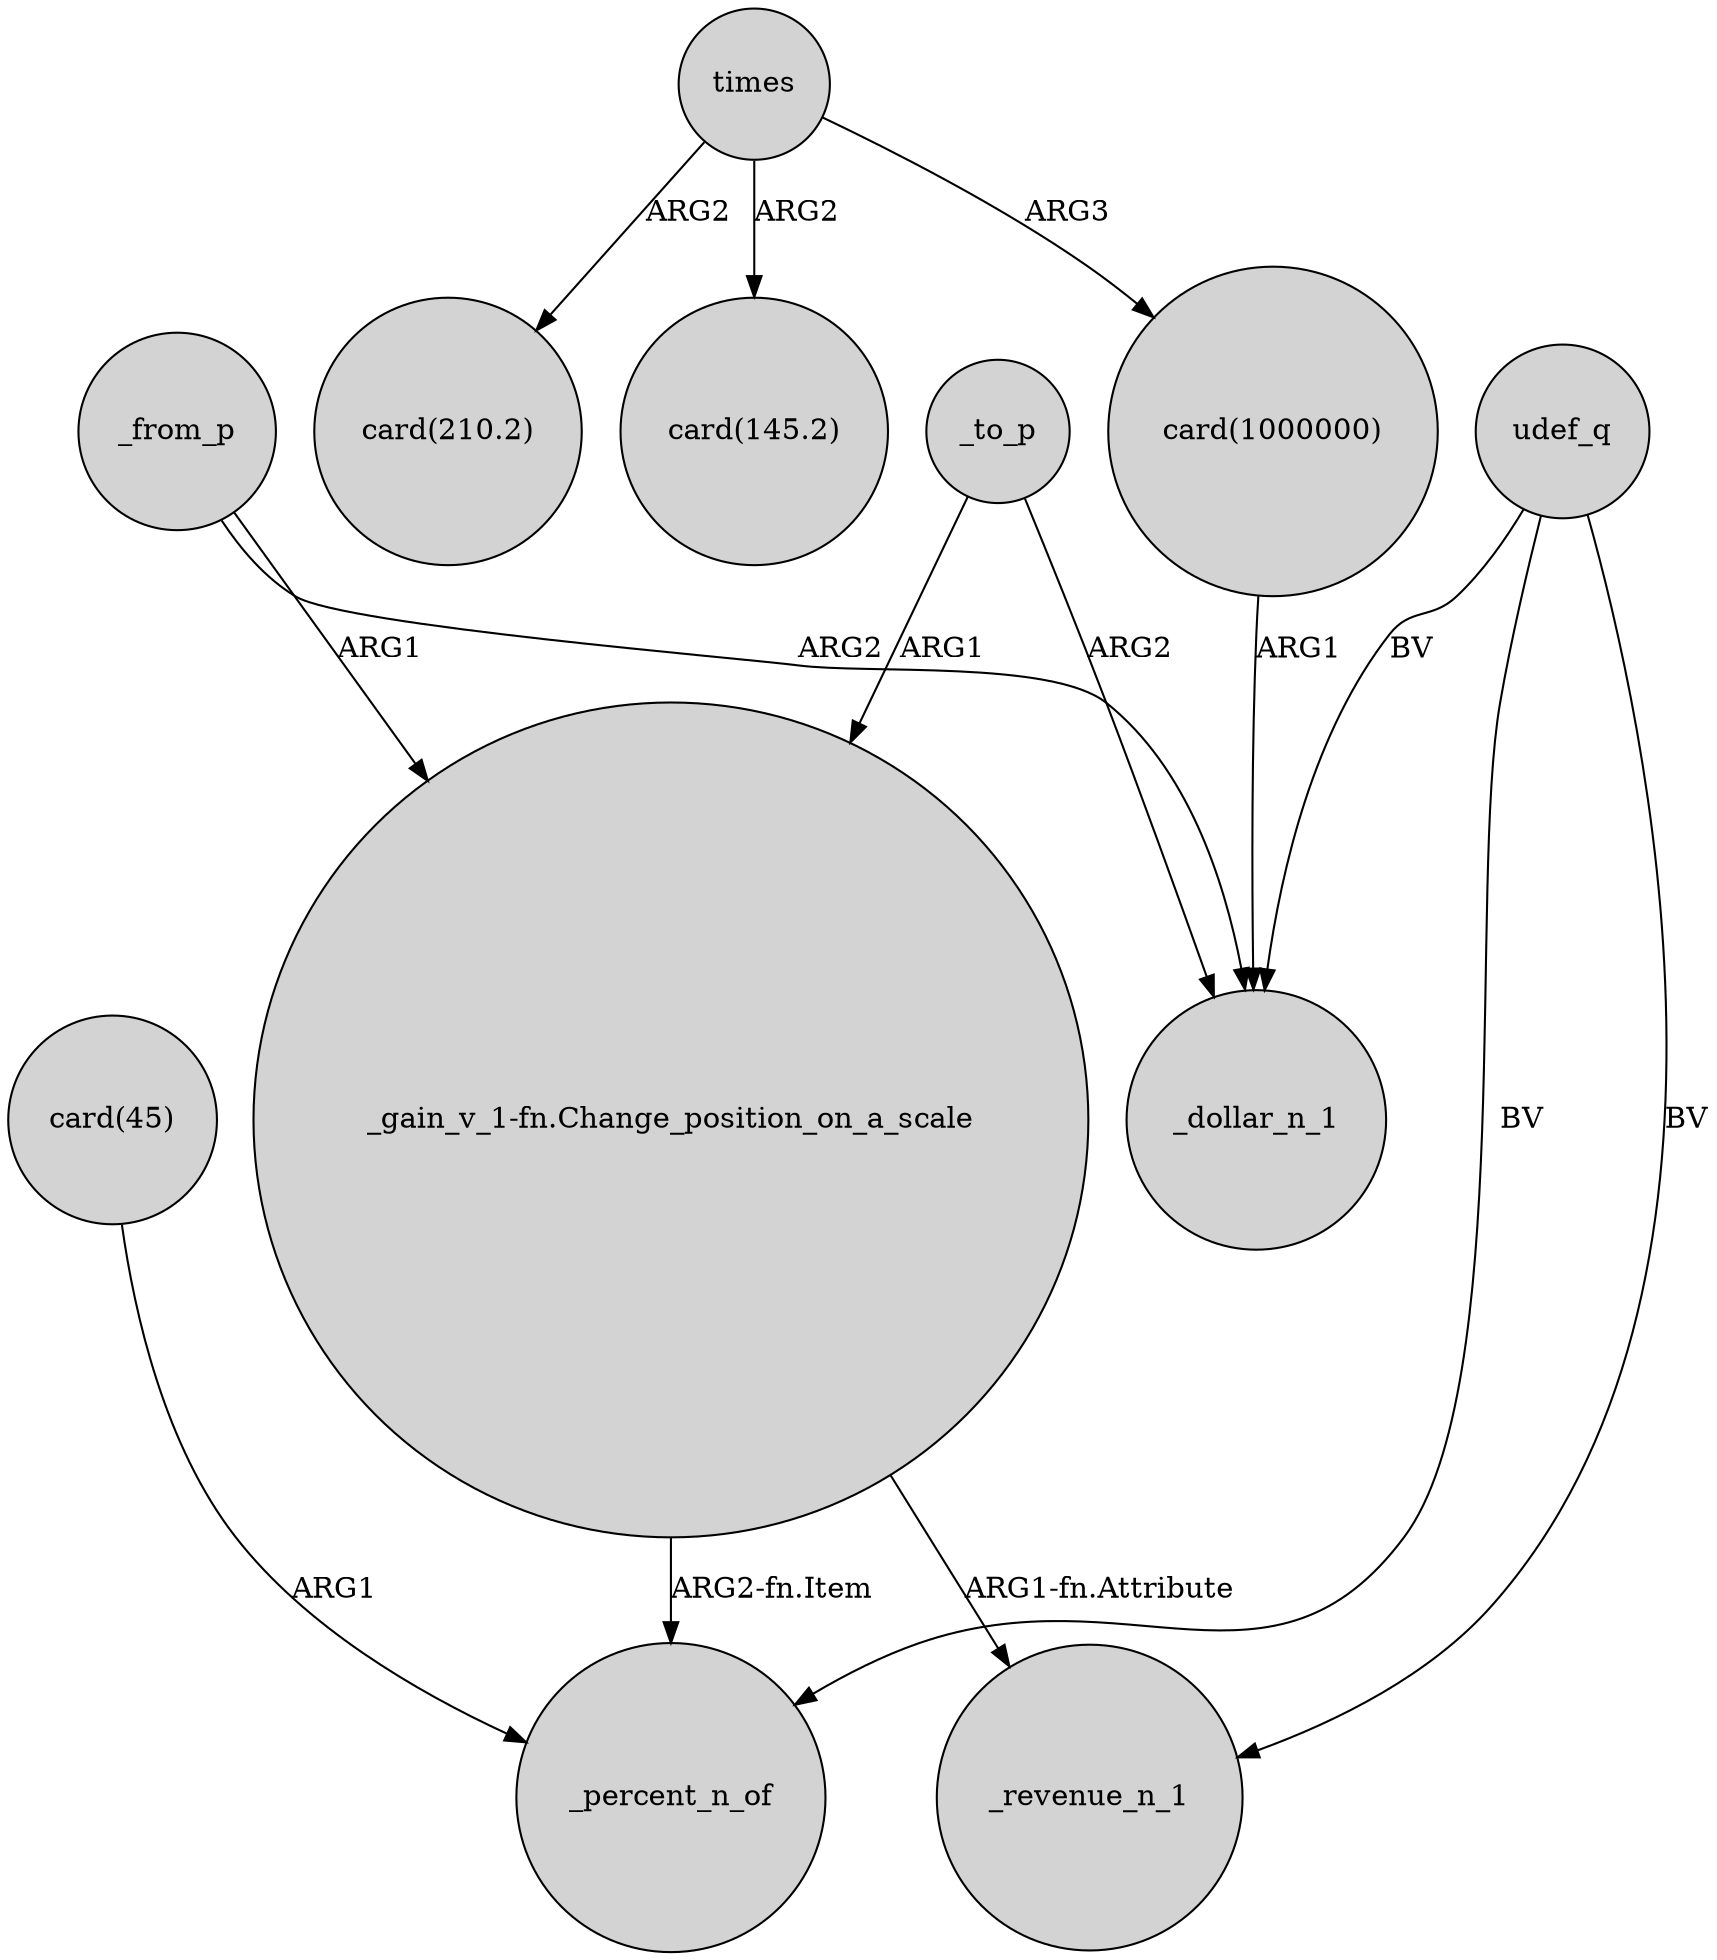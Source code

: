 digraph {
	node [shape=circle style=filled]
	times -> "card(1000000)" [label=ARG3]
	udef_q -> _percent_n_of [label=BV]
	times -> "card(210.2)" [label=ARG2]
	_to_p -> "_gain_v_1-fn.Change_position_on_a_scale" [label=ARG1]
	_to_p -> _dollar_n_1 [label=ARG2]
	"_gain_v_1-fn.Change_position_on_a_scale" -> _revenue_n_1 [label="ARG1-fn.Attribute"]
	udef_q -> _dollar_n_1 [label=BV]
	"card(1000000)" -> _dollar_n_1 [label=ARG1]
	udef_q -> _revenue_n_1 [label=BV]
	times -> "card(145.2)" [label=ARG2]
	_from_p -> "_gain_v_1-fn.Change_position_on_a_scale" [label=ARG1]
	_from_p -> _dollar_n_1 [label=ARG2]
	"card(45)" -> _percent_n_of [label=ARG1]
	"_gain_v_1-fn.Change_position_on_a_scale" -> _percent_n_of [label="ARG2-fn.Item"]
}

